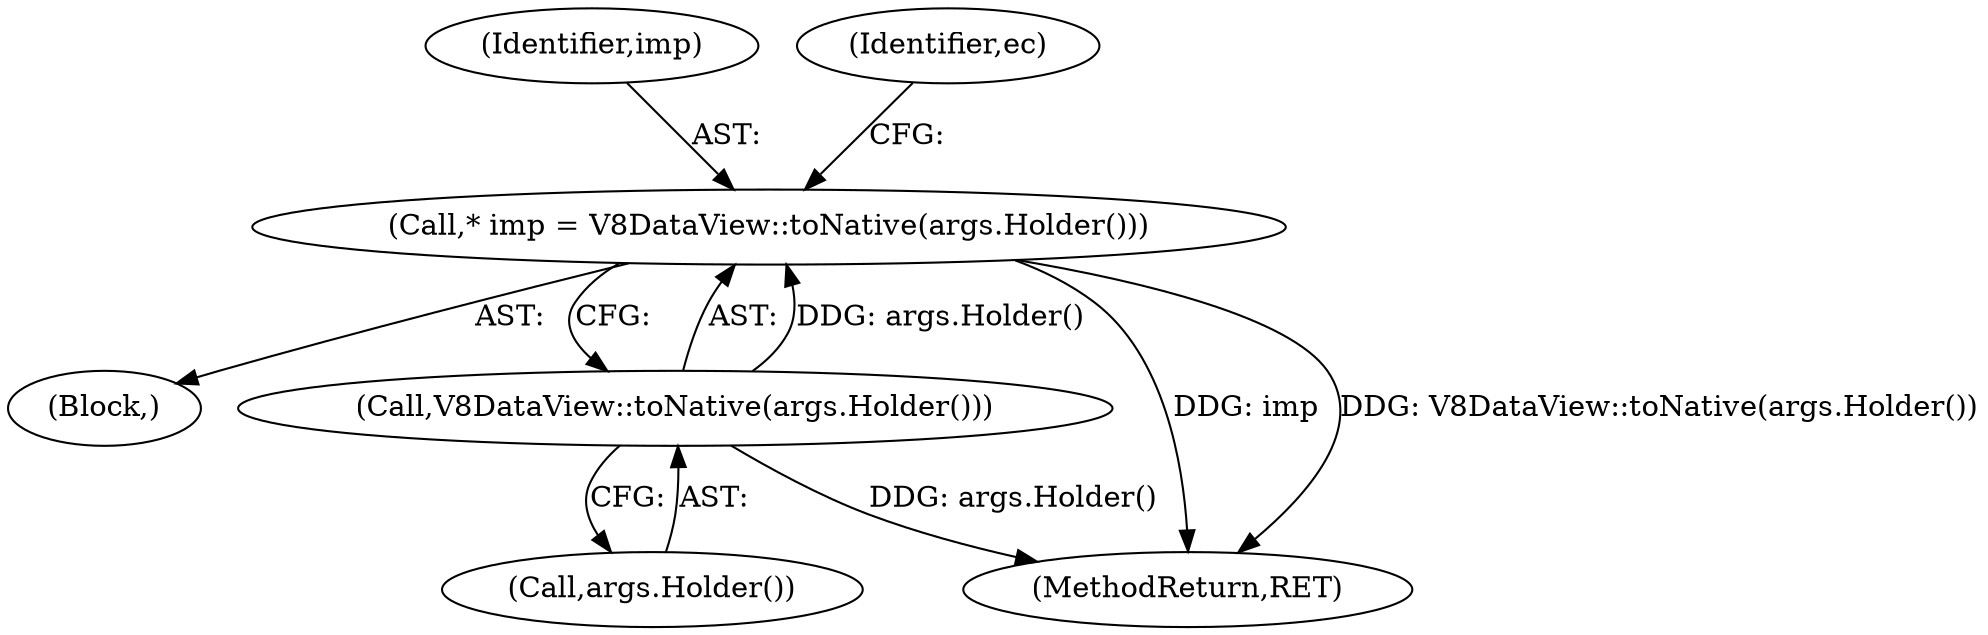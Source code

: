 digraph "0_Chrome_e9372a1bfd3588a80fcf49aa07321f0971dd6091_48@pointer" {
"1000113" [label="(Call,* imp = V8DataView::toNative(args.Holder()))"];
"1000115" [label="(Call,V8DataView::toNative(args.Holder()))"];
"1000102" [label="(Block,)"];
"1000114" [label="(Identifier,imp)"];
"1000119" [label="(Identifier,ec)"];
"1000115" [label="(Call,V8DataView::toNative(args.Holder()))"];
"1000140" [label="(MethodReturn,RET)"];
"1000116" [label="(Call,args.Holder())"];
"1000113" [label="(Call,* imp = V8DataView::toNative(args.Holder()))"];
"1000113" -> "1000102"  [label="AST: "];
"1000113" -> "1000115"  [label="CFG: "];
"1000114" -> "1000113"  [label="AST: "];
"1000115" -> "1000113"  [label="AST: "];
"1000119" -> "1000113"  [label="CFG: "];
"1000113" -> "1000140"  [label="DDG: imp"];
"1000113" -> "1000140"  [label="DDG: V8DataView::toNative(args.Holder())"];
"1000115" -> "1000113"  [label="DDG: args.Holder()"];
"1000115" -> "1000116"  [label="CFG: "];
"1000116" -> "1000115"  [label="AST: "];
"1000115" -> "1000140"  [label="DDG: args.Holder()"];
}
